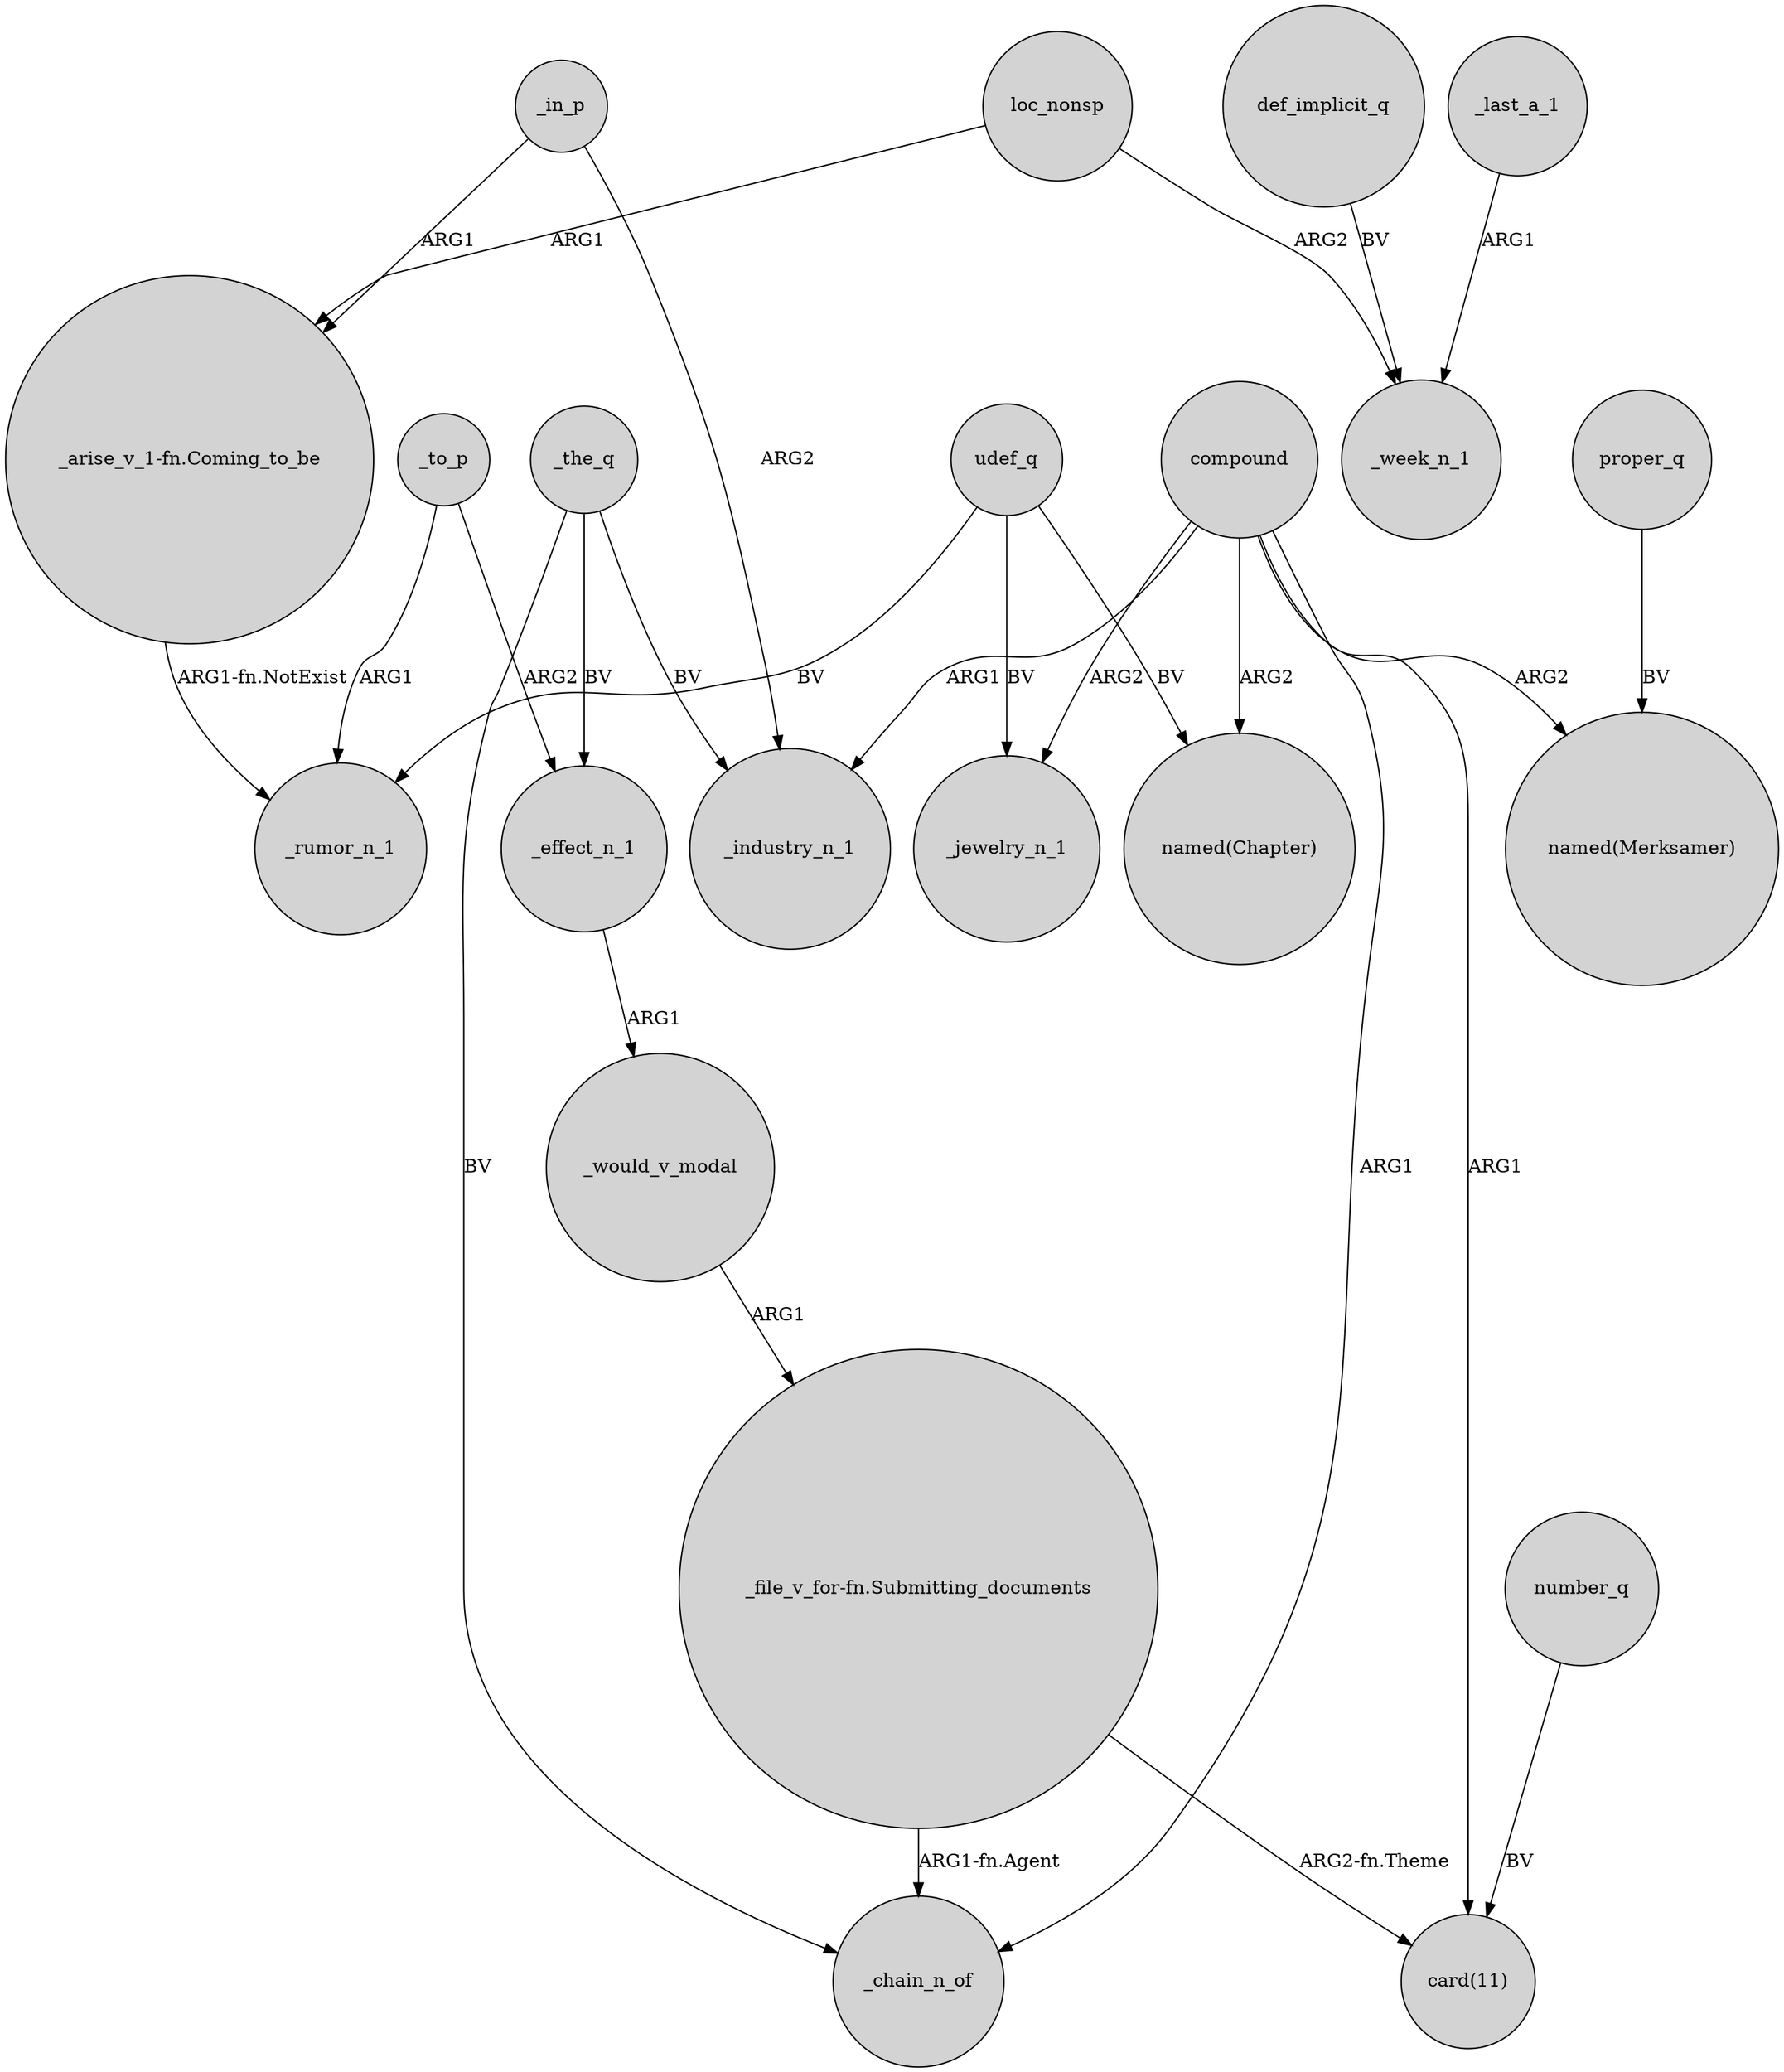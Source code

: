 digraph {
	node [shape=circle style=filled]
	number_q -> "card(11)" [label=BV]
	def_implicit_q -> _week_n_1 [label=BV]
	compound -> "card(11)" [label=ARG1]
	compound -> "named(Chapter)" [label=ARG2]
	loc_nonsp -> "_arise_v_1-fn.Coming_to_be" [label=ARG1]
	_to_p -> _rumor_n_1 [label=ARG1]
	udef_q -> _rumor_n_1 [label=BV]
	compound -> _chain_n_of [label=ARG1]
	_in_p -> _industry_n_1 [label=ARG2]
	compound -> _industry_n_1 [label=ARG1]
	compound -> "named(Merksamer)" [label=ARG2]
	"_arise_v_1-fn.Coming_to_be" -> _rumor_n_1 [label="ARG1-fn.NotExist"]
	_the_q -> _industry_n_1 [label=BV]
	_would_v_modal -> "_file_v_for-fn.Submitting_documents" [label=ARG1]
	"_file_v_for-fn.Submitting_documents" -> "card(11)" [label="ARG2-fn.Theme"]
	_to_p -> _effect_n_1 [label=ARG2]
	loc_nonsp -> _week_n_1 [label=ARG2]
	compound -> _jewelry_n_1 [label=ARG2]
	_the_q -> _effect_n_1 [label=BV]
	_the_q -> _chain_n_of [label=BV]
	udef_q -> "named(Chapter)" [label=BV]
	_last_a_1 -> _week_n_1 [label=ARG1]
	"_file_v_for-fn.Submitting_documents" -> _chain_n_of [label="ARG1-fn.Agent"]
	_effect_n_1 -> _would_v_modal [label=ARG1]
	proper_q -> "named(Merksamer)" [label=BV]
	udef_q -> _jewelry_n_1 [label=BV]
	_in_p -> "_arise_v_1-fn.Coming_to_be" [label=ARG1]
}
